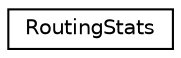 digraph "Graphical Class Hierarchy"
{
 // LATEX_PDF_SIZE
  edge [fontname="Helvetica",fontsize="10",labelfontname="Helvetica",labelfontsize="10"];
  node [fontname="Helvetica",fontsize="10",shape=record];
  rankdir="LR";
  Node0 [label="RoutingStats",height=0.2,width=0.4,color="black", fillcolor="white", style="filled",URL="$class_routing_stats.html",tooltip="The RoutingStats class manages collects statistics on routing data (application-data packet and byte ..."];
}
